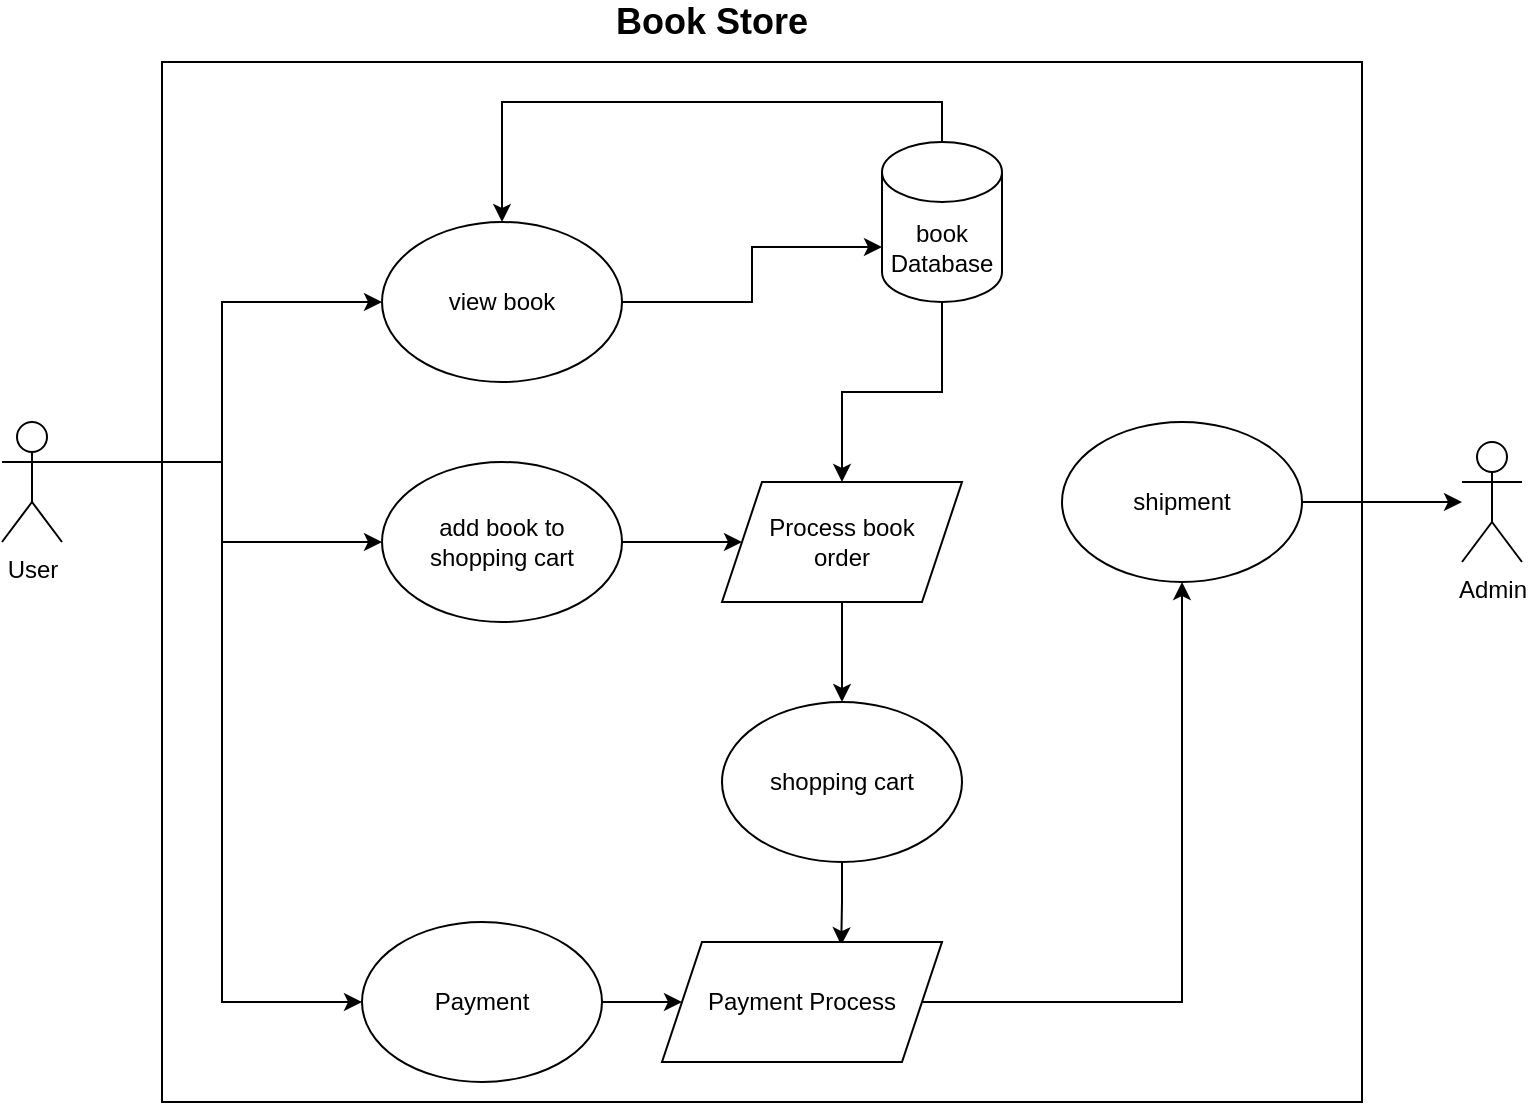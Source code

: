 <mxfile version="14.9.8" type="github"><diagram id="2ebPrtLitshgfVSeEp92" name="Page-1"><mxGraphModel dx="1038" dy="556" grid="1" gridSize="10" guides="1" tooltips="1" connect="1" arrows="1" fold="1" page="1" pageScale="1" pageWidth="827" pageHeight="1169" math="0" shadow="0"><root><mxCell id="0"/><mxCell id="1" parent="0"/><mxCell id="_V8B6oV9MqmCgT8284Ae-28" value="" style="rounded=0;whiteSpace=wrap;html=1;" vertex="1" parent="1"><mxGeometry x="120" y="70" width="600" height="520" as="geometry"/></mxCell><mxCell id="_V8B6oV9MqmCgT8284Ae-11" style="edgeStyle=orthogonalEdgeStyle;rounded=0;orthogonalLoop=1;jettySize=auto;html=1;exitX=1;exitY=0.333;exitDx=0;exitDy=0;exitPerimeter=0;entryX=0;entryY=0.5;entryDx=0;entryDy=0;" edge="1" parent="1" source="_V8B6oV9MqmCgT8284Ae-1" target="_V8B6oV9MqmCgT8284Ae-8"><mxGeometry relative="1" as="geometry"/></mxCell><mxCell id="_V8B6oV9MqmCgT8284Ae-13" style="edgeStyle=orthogonalEdgeStyle;rounded=0;orthogonalLoop=1;jettySize=auto;html=1;exitX=1;exitY=0.333;exitDx=0;exitDy=0;exitPerimeter=0;entryX=0;entryY=0.5;entryDx=0;entryDy=0;" edge="1" parent="1" source="_V8B6oV9MqmCgT8284Ae-1" target="_V8B6oV9MqmCgT8284Ae-9"><mxGeometry relative="1" as="geometry"/></mxCell><mxCell id="_V8B6oV9MqmCgT8284Ae-14" style="edgeStyle=orthogonalEdgeStyle;rounded=0;orthogonalLoop=1;jettySize=auto;html=1;exitX=1;exitY=0.333;exitDx=0;exitDy=0;exitPerimeter=0;entryX=0;entryY=0.5;entryDx=0;entryDy=0;" edge="1" parent="1" source="_V8B6oV9MqmCgT8284Ae-1" target="_V8B6oV9MqmCgT8284Ae-10"><mxGeometry relative="1" as="geometry"><Array as="points"><mxPoint x="150" y="270"/><mxPoint x="150" y="540"/></Array></mxGeometry></mxCell><mxCell id="_V8B6oV9MqmCgT8284Ae-1" value="User" style="shape=umlActor;verticalLabelPosition=bottom;verticalAlign=top;html=1;" vertex="1" parent="1"><mxGeometry x="40" y="250" width="30" height="60" as="geometry"/></mxCell><mxCell id="_V8B6oV9MqmCgT8284Ae-20" style="edgeStyle=orthogonalEdgeStyle;rounded=0;orthogonalLoop=1;jettySize=auto;html=1;exitX=1;exitY=0.5;exitDx=0;exitDy=0;entryX=0;entryY=0;entryDx=0;entryDy=52.5;entryPerimeter=0;" edge="1" parent="1" source="_V8B6oV9MqmCgT8284Ae-8" target="_V8B6oV9MqmCgT8284Ae-18"><mxGeometry relative="1" as="geometry"/></mxCell><mxCell id="_V8B6oV9MqmCgT8284Ae-8" value="view book" style="ellipse;whiteSpace=wrap;html=1;" vertex="1" parent="1"><mxGeometry x="230" y="150" width="120" height="80" as="geometry"/></mxCell><mxCell id="_V8B6oV9MqmCgT8284Ae-41" style="edgeStyle=orthogonalEdgeStyle;rounded=0;orthogonalLoop=1;jettySize=auto;html=1;exitX=1;exitY=0.5;exitDx=0;exitDy=0;entryX=0;entryY=0.5;entryDx=0;entryDy=0;" edge="1" parent="1" source="_V8B6oV9MqmCgT8284Ae-9" target="_V8B6oV9MqmCgT8284Ae-24"><mxGeometry relative="1" as="geometry"/></mxCell><mxCell id="_V8B6oV9MqmCgT8284Ae-9" value="add book to &lt;br&gt;shopping cart" style="ellipse;whiteSpace=wrap;html=1;" vertex="1" parent="1"><mxGeometry x="230" y="270" width="120" height="80" as="geometry"/></mxCell><mxCell id="_V8B6oV9MqmCgT8284Ae-44" style="edgeStyle=orthogonalEdgeStyle;rounded=0;orthogonalLoop=1;jettySize=auto;html=1;exitX=1;exitY=0.5;exitDx=0;exitDy=0;entryX=0;entryY=0.5;entryDx=0;entryDy=0;" edge="1" parent="1" source="_V8B6oV9MqmCgT8284Ae-10" target="_V8B6oV9MqmCgT8284Ae-43"><mxGeometry relative="1" as="geometry"/></mxCell><mxCell id="_V8B6oV9MqmCgT8284Ae-10" value="Payment" style="ellipse;whiteSpace=wrap;html=1;" vertex="1" parent="1"><mxGeometry x="220" y="500" width="120" height="80" as="geometry"/></mxCell><mxCell id="_V8B6oV9MqmCgT8284Ae-49" style="edgeStyle=orthogonalEdgeStyle;rounded=0;orthogonalLoop=1;jettySize=auto;html=1;exitX=0.5;exitY=1;exitDx=0;exitDy=0;entryX=0.64;entryY=0.027;entryDx=0;entryDy=0;entryPerimeter=0;" edge="1" parent="1" source="_V8B6oV9MqmCgT8284Ae-15" target="_V8B6oV9MqmCgT8284Ae-43"><mxGeometry relative="1" as="geometry"/></mxCell><mxCell id="_V8B6oV9MqmCgT8284Ae-15" value="shopping cart" style="ellipse;whiteSpace=wrap;html=1;" vertex="1" parent="1"><mxGeometry x="400" y="390" width="120" height="80" as="geometry"/></mxCell><mxCell id="_V8B6oV9MqmCgT8284Ae-22" style="edgeStyle=orthogonalEdgeStyle;rounded=0;orthogonalLoop=1;jettySize=auto;html=1;exitX=0.5;exitY=0;exitDx=0;exitDy=0;exitPerimeter=0;entryX=0.5;entryY=0;entryDx=0;entryDy=0;" edge="1" parent="1" source="_V8B6oV9MqmCgT8284Ae-18" target="_V8B6oV9MqmCgT8284Ae-8"><mxGeometry relative="1" as="geometry"/></mxCell><mxCell id="_V8B6oV9MqmCgT8284Ae-26" style="edgeStyle=orthogonalEdgeStyle;rounded=0;orthogonalLoop=1;jettySize=auto;html=1;exitX=0.5;exitY=1;exitDx=0;exitDy=0;exitPerimeter=0;entryX=0.5;entryY=0;entryDx=0;entryDy=0;" edge="1" parent="1" source="_V8B6oV9MqmCgT8284Ae-18" target="_V8B6oV9MqmCgT8284Ae-24"><mxGeometry relative="1" as="geometry"/></mxCell><mxCell id="_V8B6oV9MqmCgT8284Ae-18" value="book Database" style="shape=cylinder3;whiteSpace=wrap;html=1;boundedLbl=1;backgroundOutline=1;size=15;" vertex="1" parent="1"><mxGeometry x="480" y="110" width="60" height="80" as="geometry"/></mxCell><mxCell id="_V8B6oV9MqmCgT8284Ae-23" value="Admin" style="shape=umlActor;verticalLabelPosition=bottom;verticalAlign=top;html=1;outlineConnect=0;" vertex="1" parent="1"><mxGeometry x="770" y="260" width="30" height="60" as="geometry"/></mxCell><mxCell id="_V8B6oV9MqmCgT8284Ae-45" style="edgeStyle=orthogonalEdgeStyle;rounded=0;orthogonalLoop=1;jettySize=auto;html=1;exitX=0.5;exitY=1;exitDx=0;exitDy=0;entryX=0.5;entryY=0;entryDx=0;entryDy=0;" edge="1" parent="1" source="_V8B6oV9MqmCgT8284Ae-24" target="_V8B6oV9MqmCgT8284Ae-15"><mxGeometry relative="1" as="geometry"/></mxCell><mxCell id="_V8B6oV9MqmCgT8284Ae-24" value="Process book&lt;br&gt;order" style="shape=parallelogram;perimeter=parallelogramPerimeter;whiteSpace=wrap;html=1;fixedSize=1;" vertex="1" parent="1"><mxGeometry x="400" y="280" width="120" height="60" as="geometry"/></mxCell><mxCell id="_V8B6oV9MqmCgT8284Ae-33" value="&lt;b&gt;&lt;font style=&quot;font-size: 18px&quot;&gt;Book Store&lt;/font&gt;&lt;/b&gt;" style="text;html=1;strokeColor=none;fillColor=none;align=center;verticalAlign=middle;whiteSpace=wrap;rounded=0;" vertex="1" parent="1"><mxGeometry x="310" y="40" width="170" height="20" as="geometry"/></mxCell><mxCell id="_V8B6oV9MqmCgT8284Ae-37" style="edgeStyle=orthogonalEdgeStyle;rounded=0;orthogonalLoop=1;jettySize=auto;html=1;exitX=1;exitY=0.5;exitDx=0;exitDy=0;" edge="1" parent="1" source="_V8B6oV9MqmCgT8284Ae-34" target="_V8B6oV9MqmCgT8284Ae-23"><mxGeometry relative="1" as="geometry"/></mxCell><mxCell id="_V8B6oV9MqmCgT8284Ae-34" value="shipment" style="ellipse;whiteSpace=wrap;html=1;" vertex="1" parent="1"><mxGeometry x="570" y="250" width="120" height="80" as="geometry"/></mxCell><mxCell id="_V8B6oV9MqmCgT8284Ae-48" style="edgeStyle=orthogonalEdgeStyle;rounded=0;orthogonalLoop=1;jettySize=auto;html=1;entryX=0.5;entryY=1;entryDx=0;entryDy=0;" edge="1" parent="1" source="_V8B6oV9MqmCgT8284Ae-43" target="_V8B6oV9MqmCgT8284Ae-34"><mxGeometry relative="1" as="geometry"/></mxCell><mxCell id="_V8B6oV9MqmCgT8284Ae-43" value="Payment Process" style="shape=parallelogram;perimeter=parallelogramPerimeter;whiteSpace=wrap;html=1;fixedSize=1;" vertex="1" parent="1"><mxGeometry x="370" y="510" width="140" height="60" as="geometry"/></mxCell></root></mxGraphModel></diagram></mxfile>